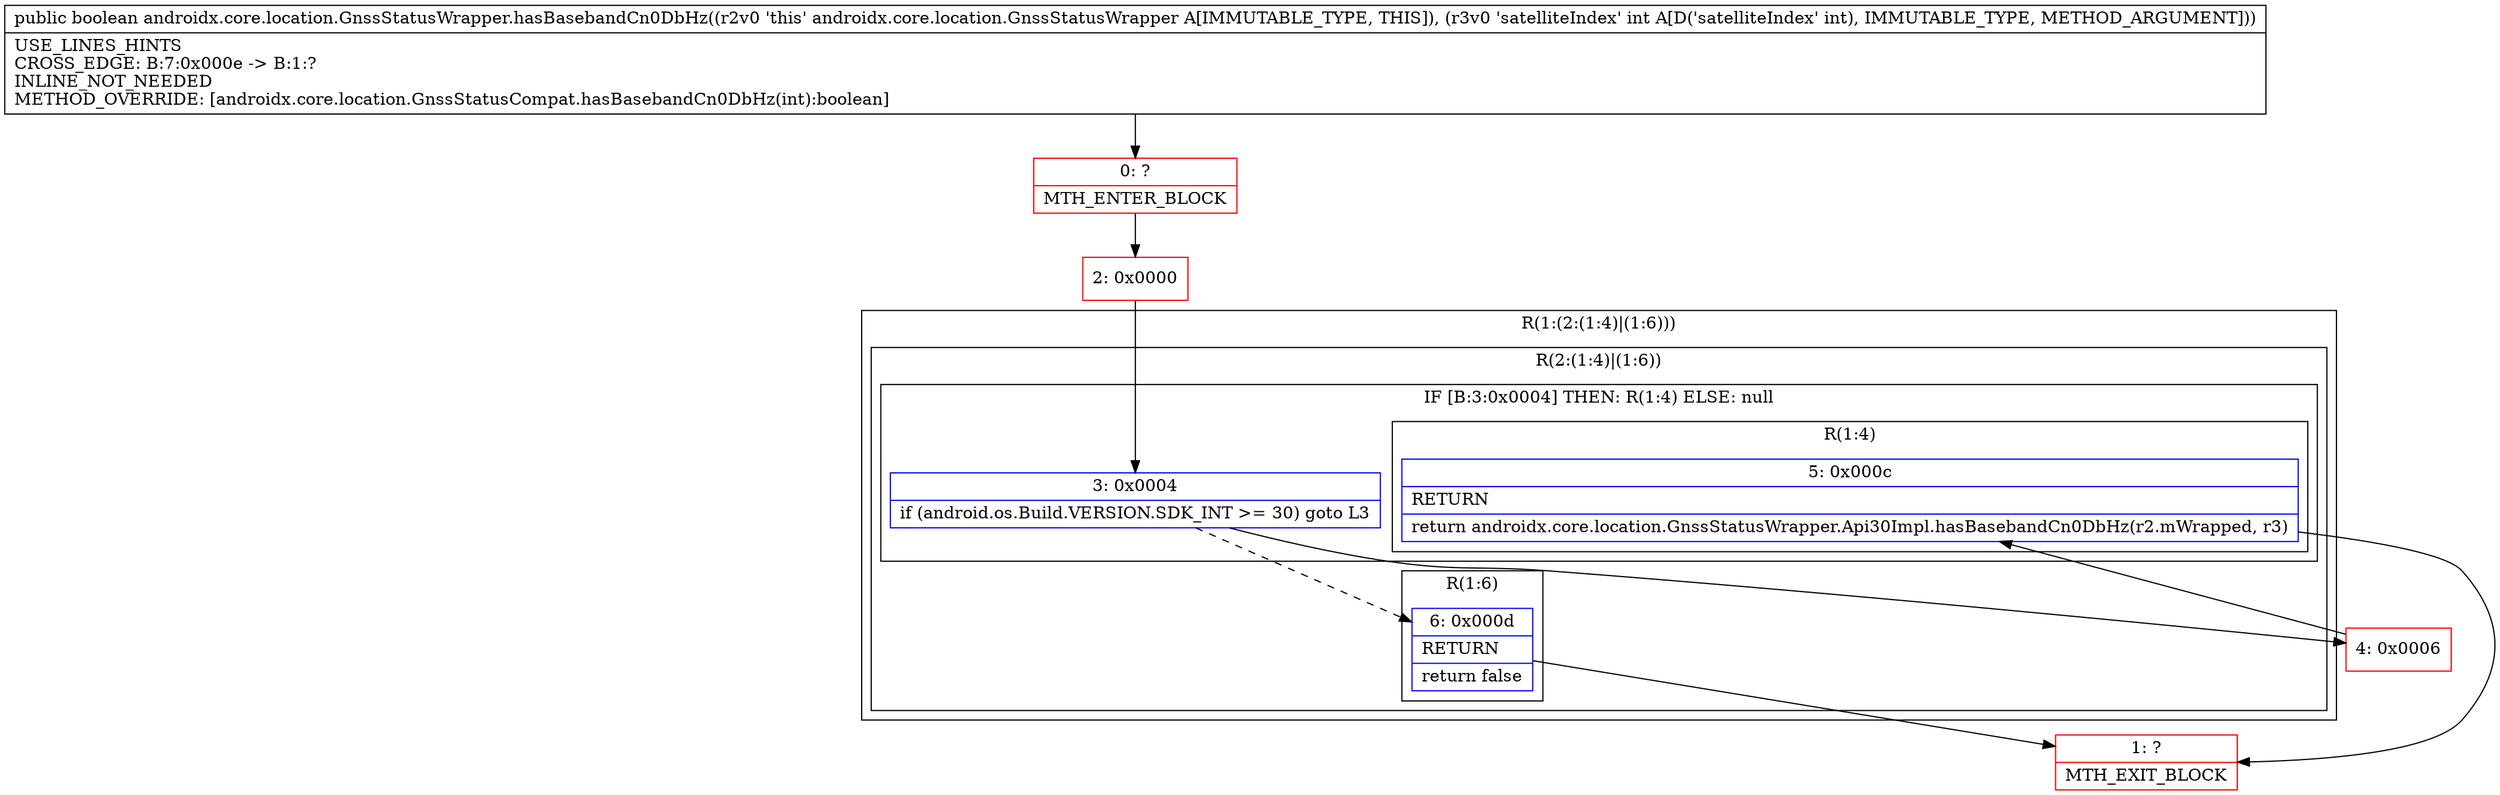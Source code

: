 digraph "CFG forandroidx.core.location.GnssStatusWrapper.hasBasebandCn0DbHz(I)Z" {
subgraph cluster_Region_1701784041 {
label = "R(1:(2:(1:4)|(1:6)))";
node [shape=record,color=blue];
subgraph cluster_Region_1735623146 {
label = "R(2:(1:4)|(1:6))";
node [shape=record,color=blue];
subgraph cluster_IfRegion_640471708 {
label = "IF [B:3:0x0004] THEN: R(1:4) ELSE: null";
node [shape=record,color=blue];
Node_3 [shape=record,label="{3\:\ 0x0004|if (android.os.Build.VERSION.SDK_INT \>= 30) goto L3\l}"];
subgraph cluster_Region_771504528 {
label = "R(1:4)";
node [shape=record,color=blue];
Node_5 [shape=record,label="{5\:\ 0x000c|RETURN\l|return androidx.core.location.GnssStatusWrapper.Api30Impl.hasBasebandCn0DbHz(r2.mWrapped, r3)\l}"];
}
}
subgraph cluster_Region_826305959 {
label = "R(1:6)";
node [shape=record,color=blue];
Node_6 [shape=record,label="{6\:\ 0x000d|RETURN\l|return false\l}"];
}
}
}
Node_0 [shape=record,color=red,label="{0\:\ ?|MTH_ENTER_BLOCK\l}"];
Node_2 [shape=record,color=red,label="{2\:\ 0x0000}"];
Node_4 [shape=record,color=red,label="{4\:\ 0x0006}"];
Node_1 [shape=record,color=red,label="{1\:\ ?|MTH_EXIT_BLOCK\l}"];
MethodNode[shape=record,label="{public boolean androidx.core.location.GnssStatusWrapper.hasBasebandCn0DbHz((r2v0 'this' androidx.core.location.GnssStatusWrapper A[IMMUTABLE_TYPE, THIS]), (r3v0 'satelliteIndex' int A[D('satelliteIndex' int), IMMUTABLE_TYPE, METHOD_ARGUMENT]))  | USE_LINES_HINTS\lCROSS_EDGE: B:7:0x000e \-\> B:1:?\lINLINE_NOT_NEEDED\lMETHOD_OVERRIDE: [androidx.core.location.GnssStatusCompat.hasBasebandCn0DbHz(int):boolean]\l}"];
MethodNode -> Node_0;Node_3 -> Node_4;
Node_3 -> Node_6[style=dashed];
Node_5 -> Node_1;
Node_6 -> Node_1;
Node_0 -> Node_2;
Node_2 -> Node_3;
Node_4 -> Node_5;
}

